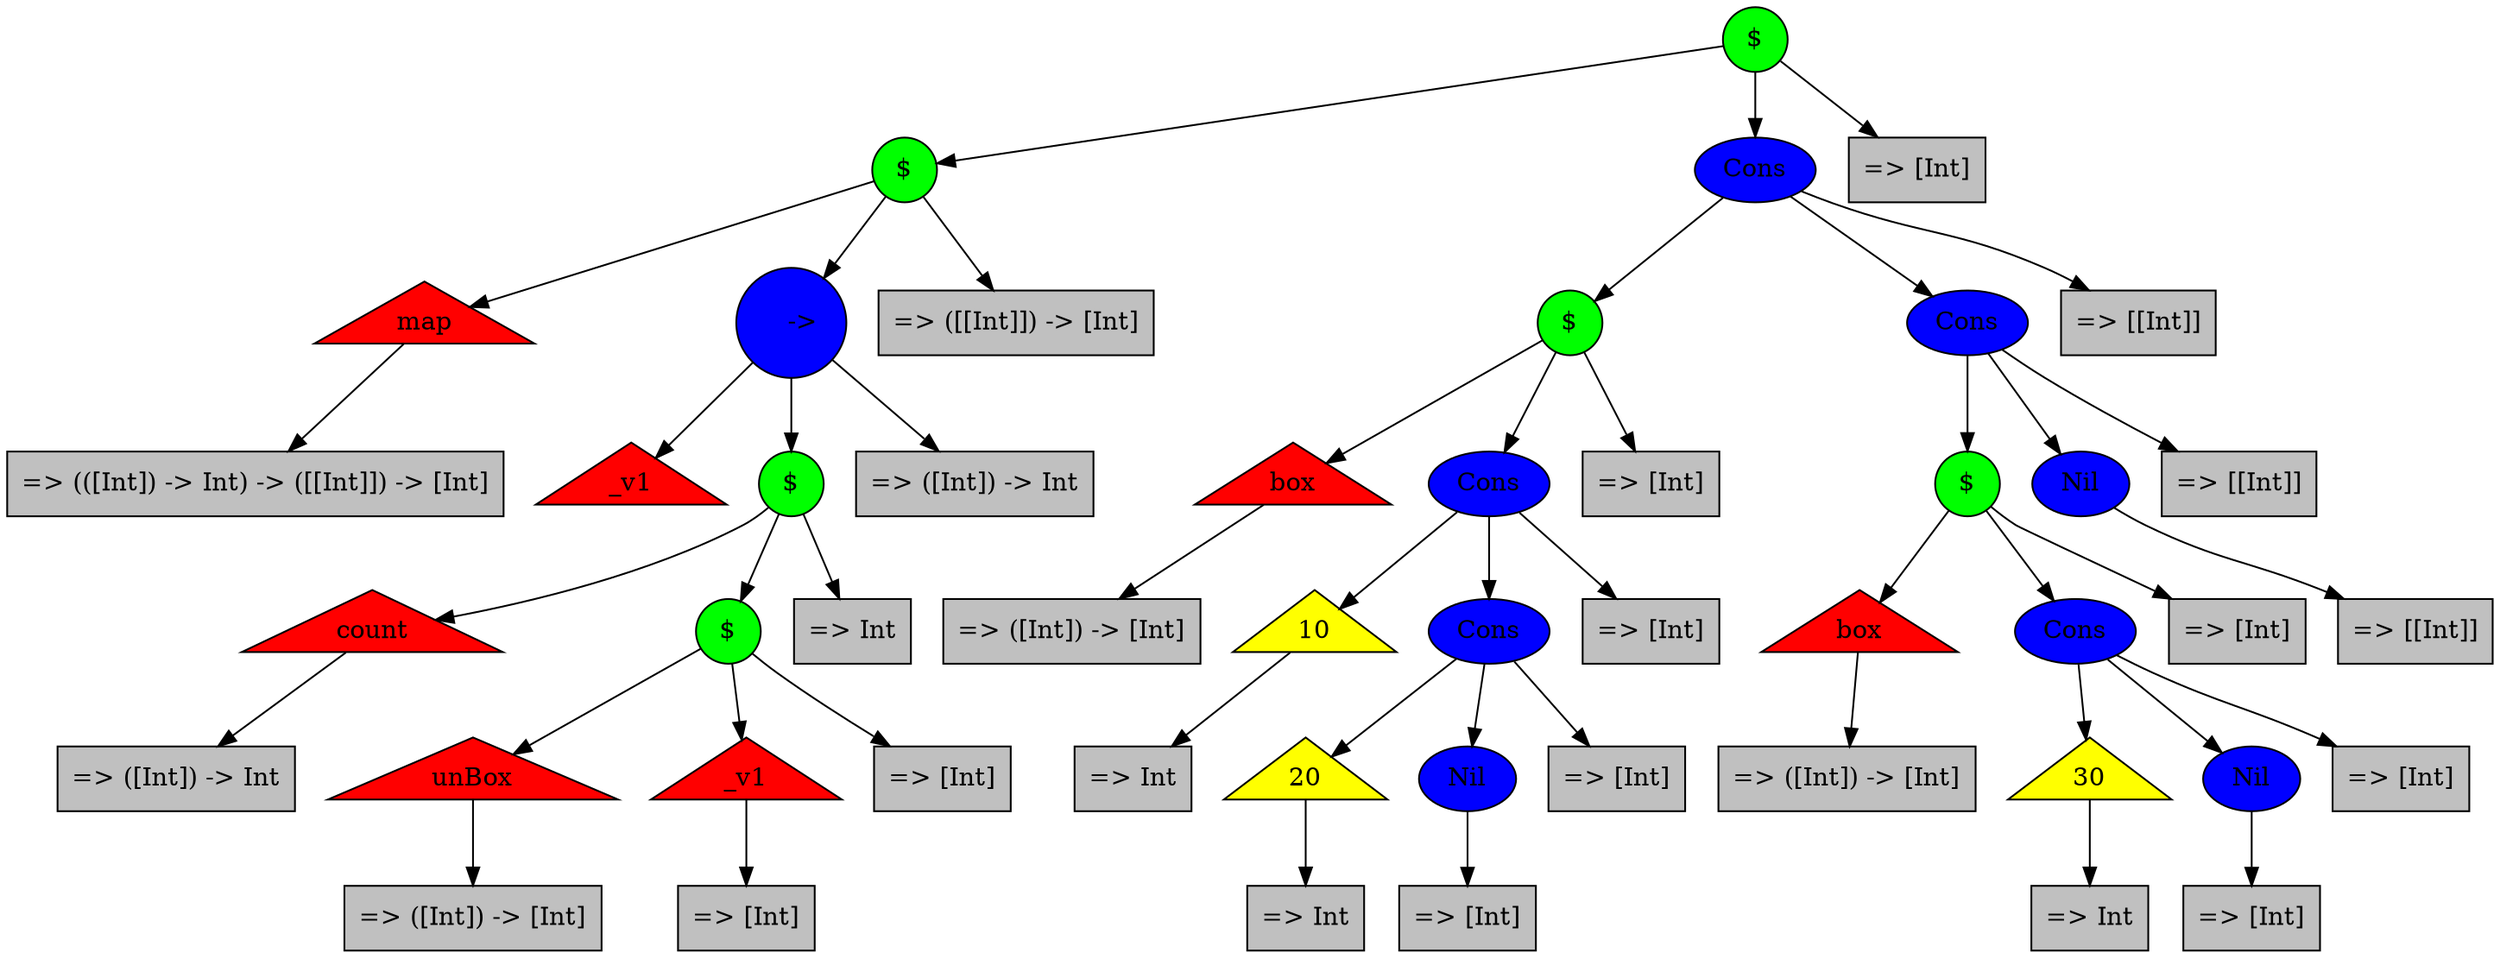 digraph g {
ordering=out;n1[label=" =\> [Int]",fillcolor=gray,style=filled,shape=record];
n3[label=" =\> ([[Int]]) -\> [Int]",fillcolor=gray,style=filled,shape=record];
n5[label=" =\> (([Int]) -\> Int) -\> ([[Int]]) -\> [Int]",fillcolor=gray,style=filled,shape=record];
n4[label="map",fillcolor=red,style=filled,shape=triangle];
n7[label=" =\> ([Int]) -\> Int",fillcolor=gray,style=filled,shape=record];
n8[label="_v1",fillcolor=red,style=filled,shape=triangle];
n10[label=" =\> Int",fillcolor=gray,style=filled,shape=record];
n12[label=" =\> ([Int]) -\> Int",fillcolor=gray,style=filled,shape=record];
n11[label="count",fillcolor=red,style=filled,shape=triangle];
n14[label=" =\> [Int]",fillcolor=gray,style=filled,shape=record];
n16[label=" =\> ([Int]) -\> [Int]",fillcolor=gray,style=filled,shape=record];
n15[label="unBox",fillcolor=red,style=filled,shape=triangle];
n18[label=" =\> [Int]",fillcolor=gray,style=filled,shape=record];
n17[label="_v1",fillcolor=red,style=filled,shape=triangle];
n13[label="$",fillcolor=green,style=filled,shape=circle];
n9[label="$",fillcolor=green,style=filled,shape=circle];
n6[label="\   -\>",fillcolor=blue,style=filled,shape=circle];
n2[label="$",fillcolor=green,style=filled,shape=circle];
n20[label=" =\> [[Int]]",fillcolor=gray,style=filled,shape=record];
n22[label=" =\> [Int]",fillcolor=gray,style=filled,shape=record];
n24[label=" =\> ([Int]) -\> [Int]",fillcolor=gray,style=filled,shape=record];
n23[label="box",fillcolor=red,style=filled,shape=triangle];
n26[label=" =\> [Int]",fillcolor=gray,style=filled,shape=record];
n28[label=" =\> Int",fillcolor=gray,style=filled,shape=record];
n27[label="10",fillcolor=yellow,style=filled,shape=triangle];
n30[label=" =\> [Int]",fillcolor=gray,style=filled,shape=record];
n32[label=" =\> Int",fillcolor=gray,style=filled,shape=record];
n31[label="20",fillcolor=yellow,style=filled,shape=triangle];
n34[label=" =\> [Int]",fillcolor=gray,style=filled,shape=record];
n33[label="Nil",fillcolor=blue,style=filled,shape=ellipse];
n29[label="Cons",fillcolor=blue,style=filled,shape=ellipse];
n25[label="Cons",fillcolor=blue,style=filled,shape=ellipse];
n21[label="$",fillcolor=green,style=filled,shape=circle];
n36[label=" =\> [[Int]]",fillcolor=gray,style=filled,shape=record];
n38[label=" =\> [Int]",fillcolor=gray,style=filled,shape=record];
n40[label=" =\> ([Int]) -\> [Int]",fillcolor=gray,style=filled,shape=record];
n39[label="box",fillcolor=red,style=filled,shape=triangle];
n42[label=" =\> [Int]",fillcolor=gray,style=filled,shape=record];
n44[label=" =\> Int",fillcolor=gray,style=filled,shape=record];
n43[label="30",fillcolor=yellow,style=filled,shape=triangle];
n46[label=" =\> [Int]",fillcolor=gray,style=filled,shape=record];
n45[label="Nil",fillcolor=blue,style=filled,shape=ellipse];
n41[label="Cons",fillcolor=blue,style=filled,shape=ellipse];
n37[label="$",fillcolor=green,style=filled,shape=circle];
n48[label=" =\> [[Int]]",fillcolor=gray,style=filled,shape=record];
n47[label="Nil",fillcolor=blue,style=filled,shape=ellipse];
n35[label="Cons",fillcolor=blue,style=filled,shape=ellipse];
n19[label="Cons",fillcolor=blue,style=filled,shape=ellipse];
n0[label="$",fillcolor=green,style=filled,shape=circle];
n4 -> n5;
n11 -> n12;
n15 -> n16;
n17 -> n18;
n13 -> n15;
n13 -> n17;
n13 -> n14;
n9 -> n11;
n9 -> n13;
n9 -> n10;
n6 -> n8;
n6 -> n9;
n6 -> n7;
n2 -> n4;
n2 -> n6;
n2 -> n3;
n23 -> n24;
n27 -> n28;
n31 -> n32;
n33 -> n34;
n29 -> n31;
n29 -> n33;
n29 -> n30;
n25 -> n27;
n25 -> n29;
n25 -> n26;
n21 -> n23;
n21 -> n25;
n21 -> n22;
n39 -> n40;
n43 -> n44;
n45 -> n46;
n41 -> n43;
n41 -> n45;
n41 -> n42;
n37 -> n39;
n37 -> n41;
n37 -> n38;
n47 -> n48;
n35 -> n37;
n35 -> n47;
n35 -> n36;
n19 -> n21;
n19 -> n35;
n19 -> n20;
n0 -> n2;
n0 -> n19;
n0 -> n1;
}